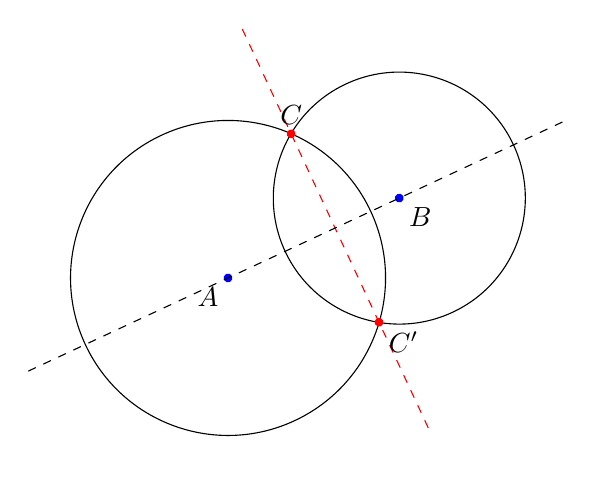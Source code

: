 \begin{tikzpicture}[scale=0.4]


\begin{scope}[rotate=25] % 25

       \draw (0,0) circle (5);
       \draw (6,0) circle (4); 
       \fill[blue] (0,0) circle (4pt);
       \fill[blue] (6,0) circle (4pt);
   % a la main

       \coordinate (C) at (3.75,3.3);
       \coordinate (CC) at (3.75,-3.3);
       \fill (C) circle (1pt);
       \fill (CC) circle (1pt);

      \draw[dashed, red] (3.75,-7)--(3.75,7);
      \draw[dashed] (-7,0)--(11.8,0);      

      \fill[red] (C) circle (4pt);
      \fill[red] (CC) circle (4pt);
    %   \fill[red] (2,1.5) circle (4pt);

       \node at (0,0) [below left] {$A$}; 
       \node at  (C) [above] {$C$}; 
       \node at (CC) [below right] {$C'$}; 
       \node at (6,0) [below right] {$B$}; 
     %  \node at (2,1.5) [below] {$I$}; 

\end{scope}
\end{tikzpicture}
